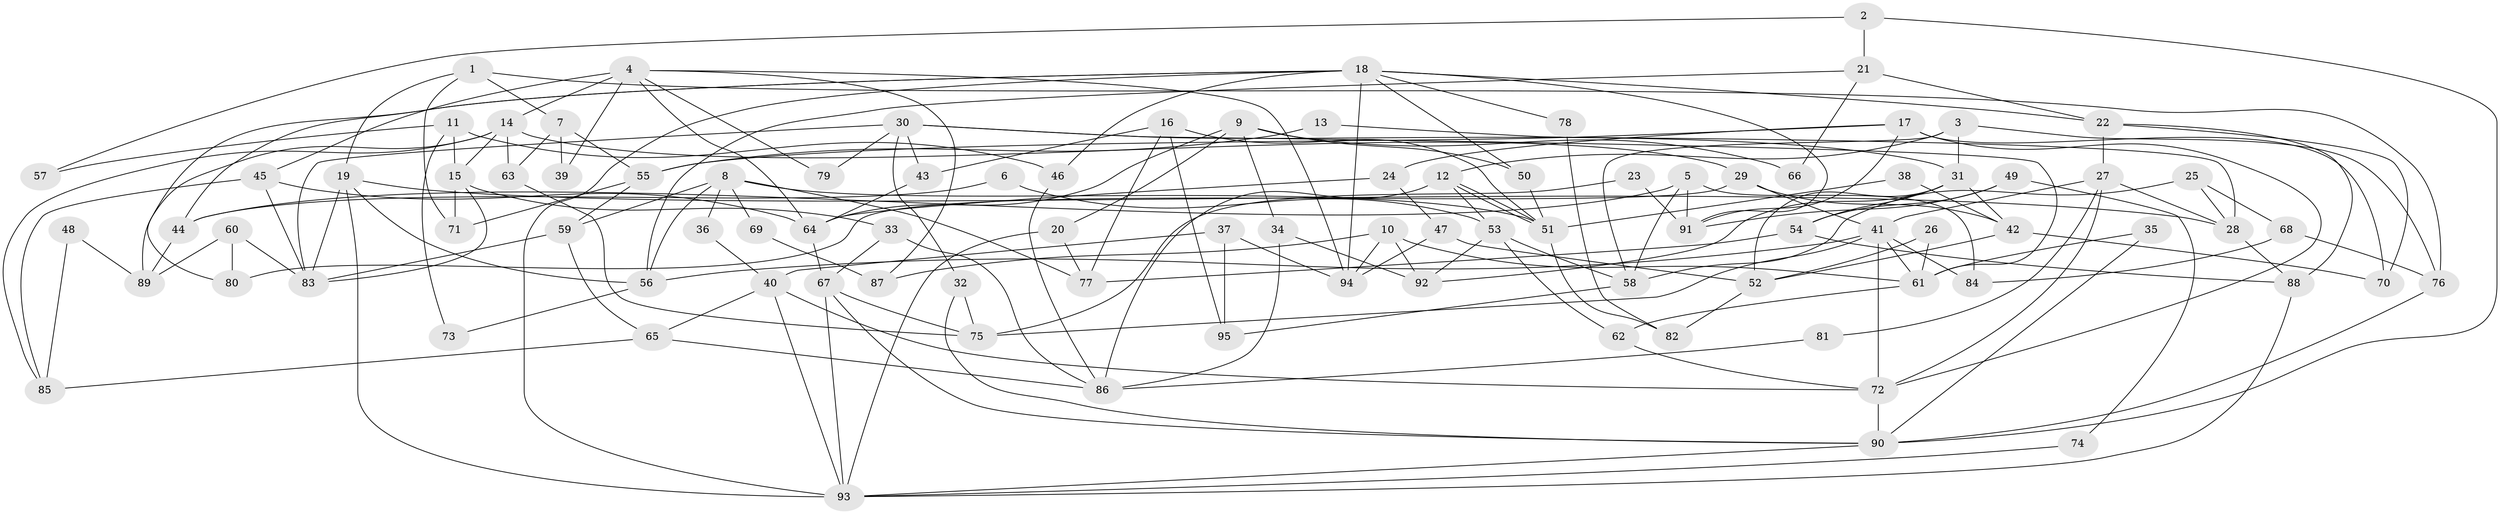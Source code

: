 // Generated by graph-tools (version 1.1) at 2025/26/03/09/25 03:26:15]
// undirected, 95 vertices, 190 edges
graph export_dot {
graph [start="1"]
  node [color=gray90,style=filled];
  1;
  2;
  3;
  4;
  5;
  6;
  7;
  8;
  9;
  10;
  11;
  12;
  13;
  14;
  15;
  16;
  17;
  18;
  19;
  20;
  21;
  22;
  23;
  24;
  25;
  26;
  27;
  28;
  29;
  30;
  31;
  32;
  33;
  34;
  35;
  36;
  37;
  38;
  39;
  40;
  41;
  42;
  43;
  44;
  45;
  46;
  47;
  48;
  49;
  50;
  51;
  52;
  53;
  54;
  55;
  56;
  57;
  58;
  59;
  60;
  61;
  62;
  63;
  64;
  65;
  66;
  67;
  68;
  69;
  70;
  71;
  72;
  73;
  74;
  75;
  76;
  77;
  78;
  79;
  80;
  81;
  82;
  83;
  84;
  85;
  86;
  87;
  88;
  89;
  90;
  91;
  92;
  93;
  94;
  95;
  1 -- 19;
  1 -- 71;
  1 -- 7;
  1 -- 76;
  2 -- 90;
  2 -- 21;
  2 -- 57;
  3 -- 76;
  3 -- 58;
  3 -- 12;
  3 -- 31;
  4 -- 94;
  4 -- 14;
  4 -- 39;
  4 -- 45;
  4 -- 64;
  4 -- 79;
  4 -- 87;
  5 -- 91;
  5 -- 58;
  5 -- 44;
  5 -- 84;
  6 -- 53;
  6 -- 44;
  7 -- 63;
  7 -- 39;
  7 -- 55;
  8 -- 77;
  8 -- 51;
  8 -- 36;
  8 -- 56;
  8 -- 59;
  8 -- 69;
  9 -- 64;
  9 -- 50;
  9 -- 20;
  9 -- 34;
  9 -- 66;
  10 -- 92;
  10 -- 61;
  10 -- 87;
  10 -- 94;
  11 -- 46;
  11 -- 15;
  11 -- 57;
  11 -- 73;
  12 -- 51;
  12 -- 51;
  12 -- 53;
  12 -- 86;
  13 -- 55;
  13 -- 28;
  14 -- 85;
  14 -- 15;
  14 -- 29;
  14 -- 63;
  14 -- 89;
  15 -- 83;
  15 -- 33;
  15 -- 71;
  16 -- 77;
  16 -- 43;
  16 -- 51;
  16 -- 95;
  17 -- 72;
  17 -- 55;
  17 -- 24;
  17 -- 70;
  17 -- 91;
  18 -- 80;
  18 -- 22;
  18 -- 44;
  18 -- 46;
  18 -- 50;
  18 -- 78;
  18 -- 91;
  18 -- 93;
  18 -- 94;
  19 -- 56;
  19 -- 93;
  19 -- 28;
  19 -- 83;
  20 -- 93;
  20 -- 77;
  21 -- 22;
  21 -- 56;
  21 -- 66;
  22 -- 70;
  22 -- 88;
  22 -- 27;
  23 -- 75;
  23 -- 91;
  24 -- 64;
  24 -- 47;
  25 -- 28;
  25 -- 58;
  25 -- 68;
  26 -- 52;
  26 -- 61;
  27 -- 72;
  27 -- 28;
  27 -- 41;
  27 -- 81;
  28 -- 88;
  29 -- 41;
  29 -- 42;
  29 -- 80;
  30 -- 83;
  30 -- 31;
  30 -- 32;
  30 -- 43;
  30 -- 61;
  30 -- 79;
  31 -- 52;
  31 -- 42;
  31 -- 54;
  31 -- 92;
  32 -- 75;
  32 -- 90;
  33 -- 86;
  33 -- 67;
  34 -- 92;
  34 -- 86;
  35 -- 61;
  35 -- 90;
  36 -- 40;
  37 -- 94;
  37 -- 40;
  37 -- 95;
  38 -- 42;
  38 -- 51;
  40 -- 72;
  40 -- 93;
  40 -- 65;
  41 -- 84;
  41 -- 56;
  41 -- 61;
  41 -- 72;
  41 -- 75;
  42 -- 52;
  42 -- 70;
  43 -- 64;
  44 -- 89;
  45 -- 83;
  45 -- 64;
  45 -- 85;
  46 -- 86;
  47 -- 94;
  47 -- 52;
  48 -- 85;
  48 -- 89;
  49 -- 54;
  49 -- 91;
  49 -- 74;
  50 -- 51;
  51 -- 82;
  52 -- 82;
  53 -- 62;
  53 -- 58;
  53 -- 92;
  54 -- 88;
  54 -- 77;
  55 -- 59;
  55 -- 71;
  56 -- 73;
  58 -- 95;
  59 -- 65;
  59 -- 83;
  60 -- 83;
  60 -- 89;
  60 -- 80;
  61 -- 62;
  62 -- 72;
  63 -- 75;
  64 -- 67;
  65 -- 86;
  65 -- 85;
  67 -- 90;
  67 -- 75;
  67 -- 93;
  68 -- 76;
  68 -- 84;
  69 -- 87;
  72 -- 90;
  74 -- 93;
  76 -- 90;
  78 -- 82;
  81 -- 86;
  88 -- 93;
  90 -- 93;
}

